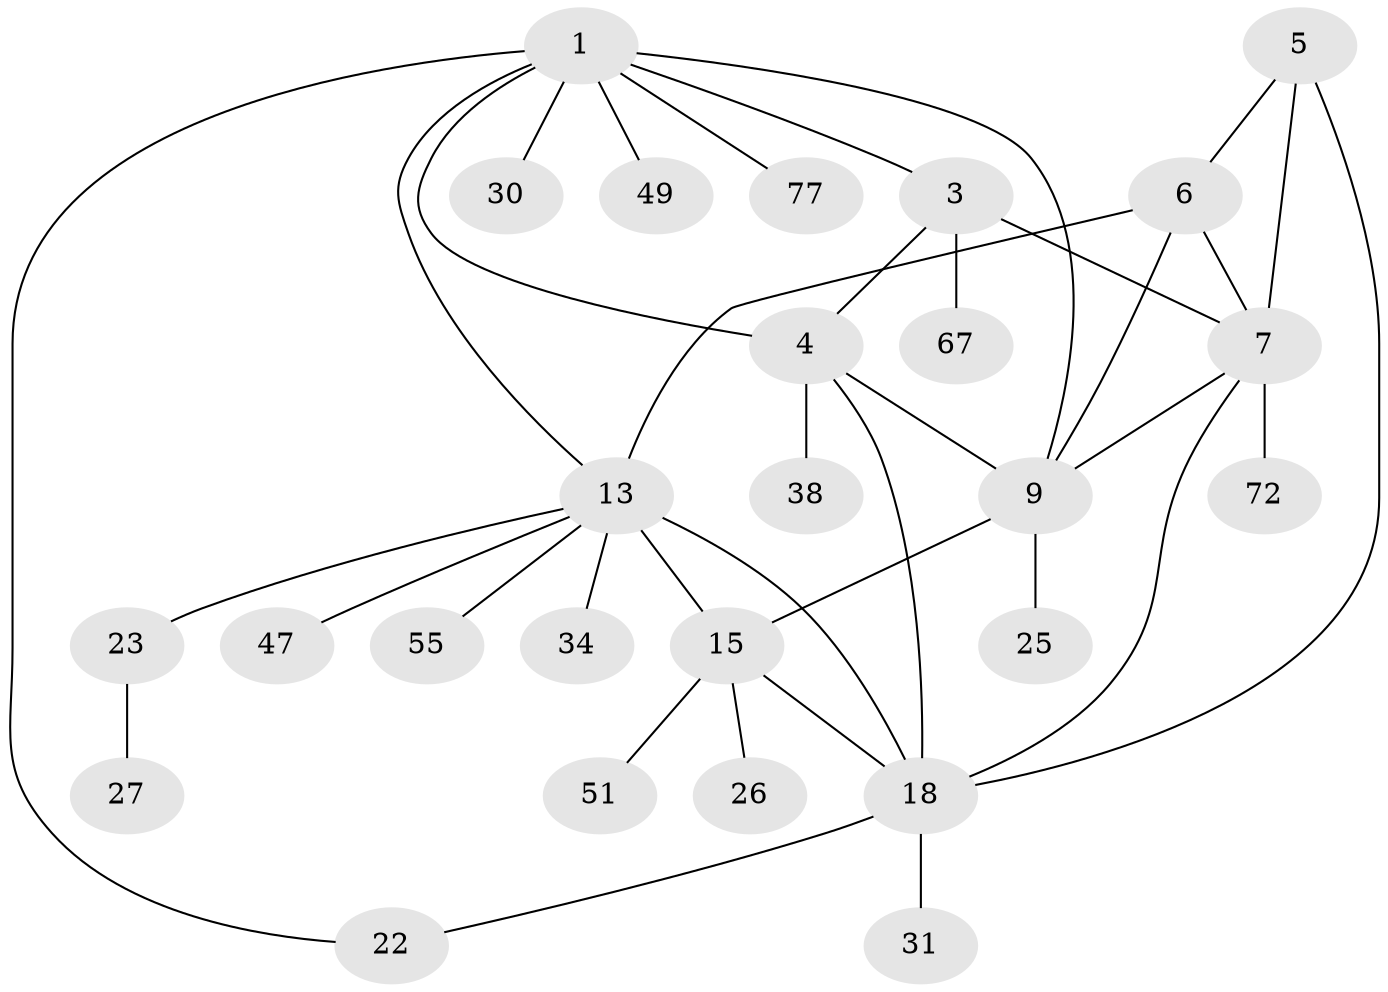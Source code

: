 // original degree distribution, {10: 0.011235955056179775, 4: 0.033707865168539325, 5: 0.056179775280898875, 6: 0.0449438202247191, 7: 0.033707865168539325, 8: 0.033707865168539325, 12: 0.011235955056179775, 9: 0.011235955056179775, 1: 0.5617977528089888, 3: 0.056179775280898875, 2: 0.14606741573033707}
// Generated by graph-tools (version 1.1) at 2025/19/03/04/25 18:19:56]
// undirected, 26 vertices, 37 edges
graph export_dot {
graph [start="1"]
  node [color=gray90,style=filled];
  1 [super="+58+36+2"];
  3;
  4 [super="+37+17"];
  5 [super="+46"];
  6 [super="+57+8"];
  7;
  9 [super="+10+80+12+11"];
  13 [super="+76+85+60+14+59"];
  15;
  18 [super="+54+45+78+19+24+32"];
  22 [super="+39+68"];
  23;
  25;
  26;
  27;
  30 [super="+50"];
  31 [super="+52+82"];
  34;
  38 [super="+81"];
  47;
  49;
  51;
  55 [super="+69"];
  67;
  72;
  77;
  1 -- 3 [weight=2];
  1 -- 4 [weight=2];
  1 -- 13;
  1 -- 22;
  1 -- 49;
  1 -- 77;
  1 -- 9;
  1 -- 30;
  3 -- 4;
  3 -- 7;
  3 -- 67;
  4 -- 38;
  4 -- 9;
  4 -- 18 [weight=3];
  5 -- 6 [weight=2];
  5 -- 7;
  5 -- 18 [weight=2];
  6 -- 7 [weight=2];
  6 -- 13;
  6 -- 9;
  7 -- 72;
  7 -- 18;
  7 -- 9;
  9 -- 25;
  9 -- 15;
  13 -- 15 [weight=3];
  13 -- 34;
  13 -- 47;
  13 -- 55;
  13 -- 23;
  13 -- 18;
  15 -- 26;
  15 -- 51;
  15 -- 18;
  18 -- 31;
  18 -- 22;
  23 -- 27;
}
